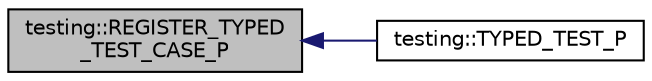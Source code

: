 digraph "testing::REGISTER_TYPED_TEST_CASE_P"
{
  edge [fontname="Helvetica",fontsize="10",labelfontname="Helvetica",labelfontsize="10"];
  node [fontname="Helvetica",fontsize="10",shape=record];
  rankdir="LR";
  Node1292 [label="testing::REGISTER_TYPED\l_TEST_CASE_P",height=0.2,width=0.4,color="black", fillcolor="grey75", style="filled", fontcolor="black"];
  Node1292 -> Node1293 [dir="back",color="midnightblue",fontsize="10",style="solid",fontname="Helvetica"];
  Node1293 [label="testing::TYPED_TEST_P",height=0.2,width=0.4,color="black", fillcolor="white", style="filled",URL="$d0/d75/namespacetesting.html#a3f3fbbc7ecc23117307b81deb8f4cfac"];
}
